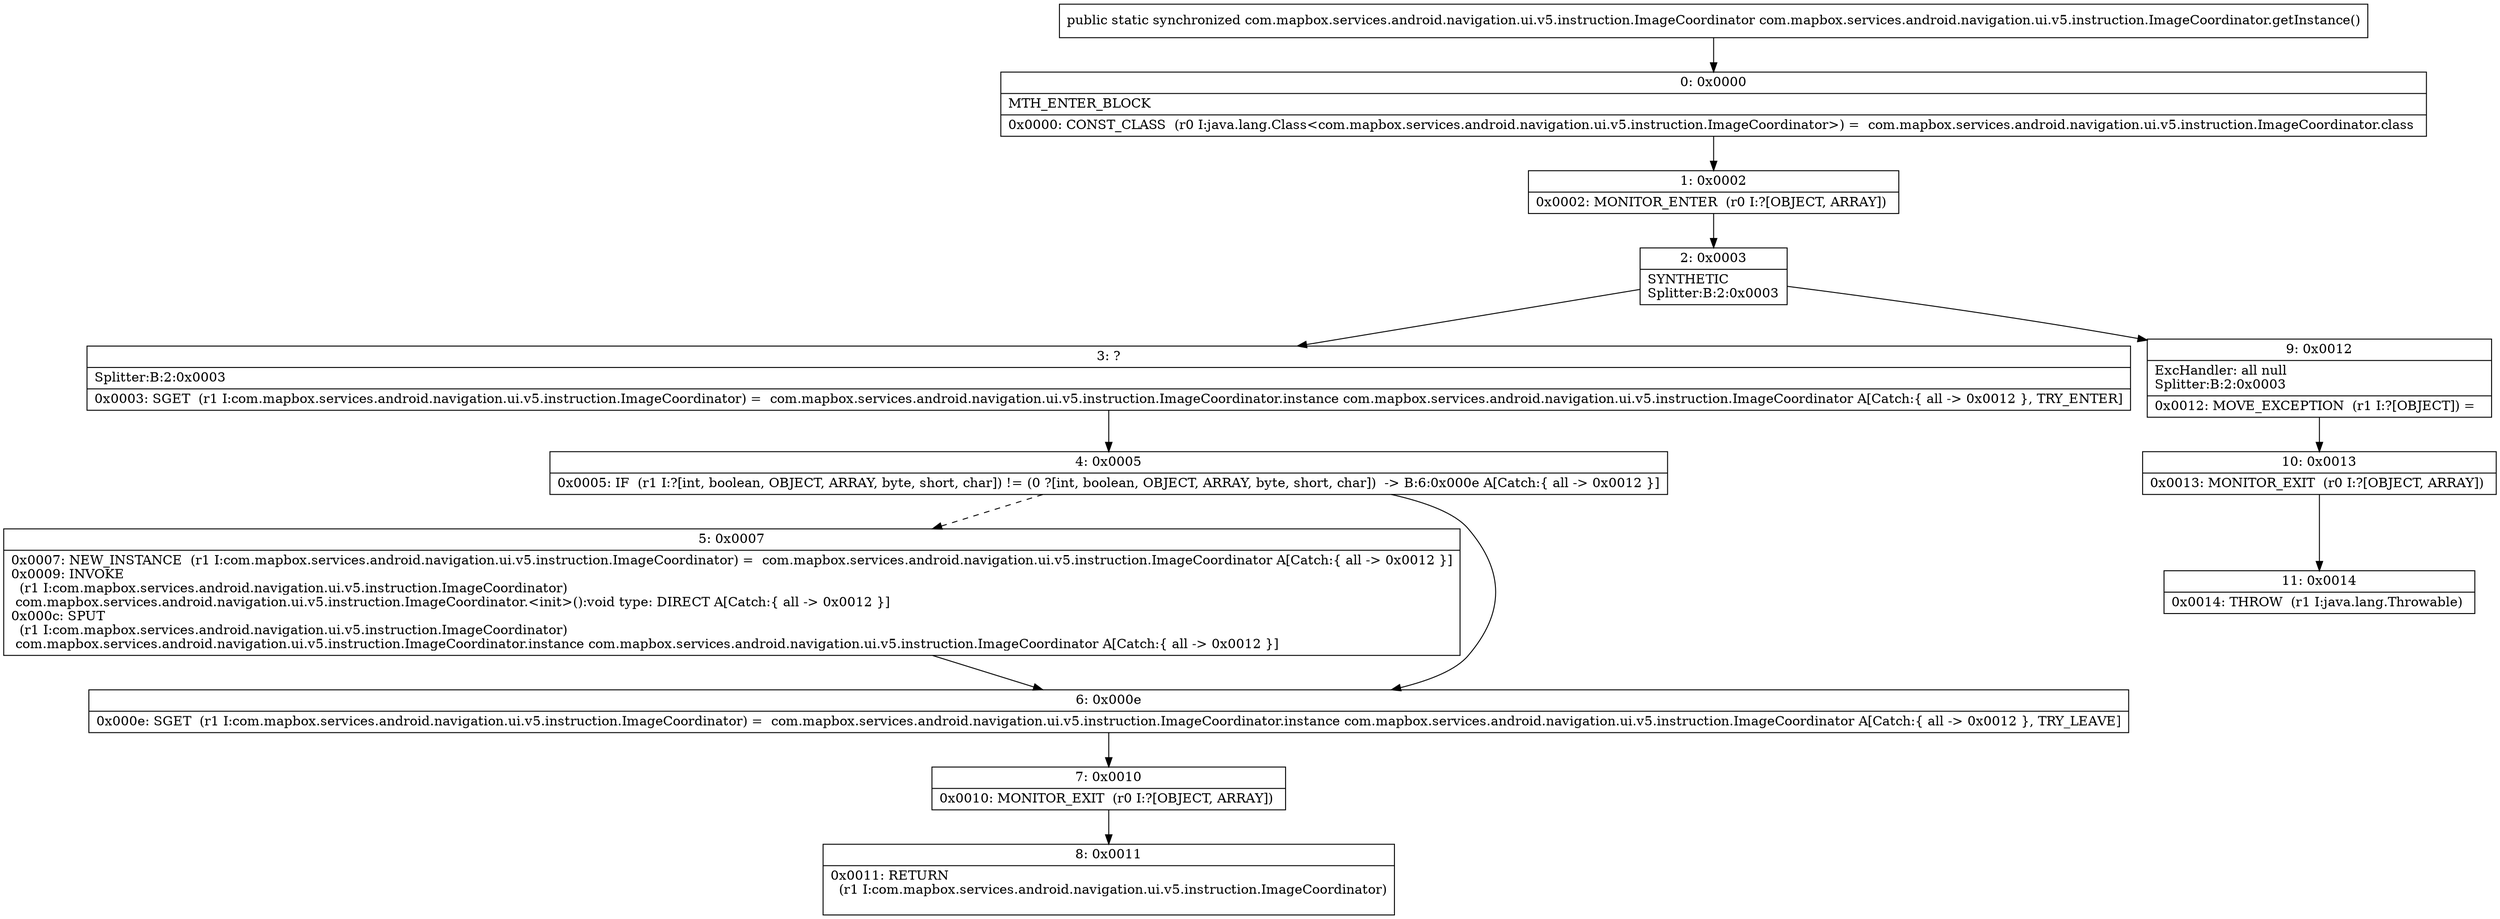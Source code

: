 digraph "CFG forcom.mapbox.services.android.navigation.ui.v5.instruction.ImageCoordinator.getInstance()Lcom\/mapbox\/services\/android\/navigation\/ui\/v5\/instruction\/ImageCoordinator;" {
Node_0 [shape=record,label="{0\:\ 0x0000|MTH_ENTER_BLOCK\l|0x0000: CONST_CLASS  (r0 I:java.lang.Class\<com.mapbox.services.android.navigation.ui.v5.instruction.ImageCoordinator\>) =  com.mapbox.services.android.navigation.ui.v5.instruction.ImageCoordinator.class \l}"];
Node_1 [shape=record,label="{1\:\ 0x0002|0x0002: MONITOR_ENTER  (r0 I:?[OBJECT, ARRAY]) \l}"];
Node_2 [shape=record,label="{2\:\ 0x0003|SYNTHETIC\lSplitter:B:2:0x0003\l}"];
Node_3 [shape=record,label="{3\:\ ?|Splitter:B:2:0x0003\l|0x0003: SGET  (r1 I:com.mapbox.services.android.navigation.ui.v5.instruction.ImageCoordinator) =  com.mapbox.services.android.navigation.ui.v5.instruction.ImageCoordinator.instance com.mapbox.services.android.navigation.ui.v5.instruction.ImageCoordinator A[Catch:\{ all \-\> 0x0012 \}, TRY_ENTER]\l}"];
Node_4 [shape=record,label="{4\:\ 0x0005|0x0005: IF  (r1 I:?[int, boolean, OBJECT, ARRAY, byte, short, char]) != (0 ?[int, boolean, OBJECT, ARRAY, byte, short, char])  \-\> B:6:0x000e A[Catch:\{ all \-\> 0x0012 \}]\l}"];
Node_5 [shape=record,label="{5\:\ 0x0007|0x0007: NEW_INSTANCE  (r1 I:com.mapbox.services.android.navigation.ui.v5.instruction.ImageCoordinator) =  com.mapbox.services.android.navigation.ui.v5.instruction.ImageCoordinator A[Catch:\{ all \-\> 0x0012 \}]\l0x0009: INVOKE  \l  (r1 I:com.mapbox.services.android.navigation.ui.v5.instruction.ImageCoordinator)\l com.mapbox.services.android.navigation.ui.v5.instruction.ImageCoordinator.\<init\>():void type: DIRECT A[Catch:\{ all \-\> 0x0012 \}]\l0x000c: SPUT  \l  (r1 I:com.mapbox.services.android.navigation.ui.v5.instruction.ImageCoordinator)\l com.mapbox.services.android.navigation.ui.v5.instruction.ImageCoordinator.instance com.mapbox.services.android.navigation.ui.v5.instruction.ImageCoordinator A[Catch:\{ all \-\> 0x0012 \}]\l}"];
Node_6 [shape=record,label="{6\:\ 0x000e|0x000e: SGET  (r1 I:com.mapbox.services.android.navigation.ui.v5.instruction.ImageCoordinator) =  com.mapbox.services.android.navigation.ui.v5.instruction.ImageCoordinator.instance com.mapbox.services.android.navigation.ui.v5.instruction.ImageCoordinator A[Catch:\{ all \-\> 0x0012 \}, TRY_LEAVE]\l}"];
Node_7 [shape=record,label="{7\:\ 0x0010|0x0010: MONITOR_EXIT  (r0 I:?[OBJECT, ARRAY]) \l}"];
Node_8 [shape=record,label="{8\:\ 0x0011|0x0011: RETURN  \l  (r1 I:com.mapbox.services.android.navigation.ui.v5.instruction.ImageCoordinator)\l \l}"];
Node_9 [shape=record,label="{9\:\ 0x0012|ExcHandler: all null\lSplitter:B:2:0x0003\l|0x0012: MOVE_EXCEPTION  (r1 I:?[OBJECT]) =  \l}"];
Node_10 [shape=record,label="{10\:\ 0x0013|0x0013: MONITOR_EXIT  (r0 I:?[OBJECT, ARRAY]) \l}"];
Node_11 [shape=record,label="{11\:\ 0x0014|0x0014: THROW  (r1 I:java.lang.Throwable) \l}"];
MethodNode[shape=record,label="{public static synchronized com.mapbox.services.android.navigation.ui.v5.instruction.ImageCoordinator com.mapbox.services.android.navigation.ui.v5.instruction.ImageCoordinator.getInstance() }"];
MethodNode -> Node_0;
Node_0 -> Node_1;
Node_1 -> Node_2;
Node_2 -> Node_3;
Node_2 -> Node_9;
Node_3 -> Node_4;
Node_4 -> Node_5[style=dashed];
Node_4 -> Node_6;
Node_5 -> Node_6;
Node_6 -> Node_7;
Node_7 -> Node_8;
Node_9 -> Node_10;
Node_10 -> Node_11;
}

